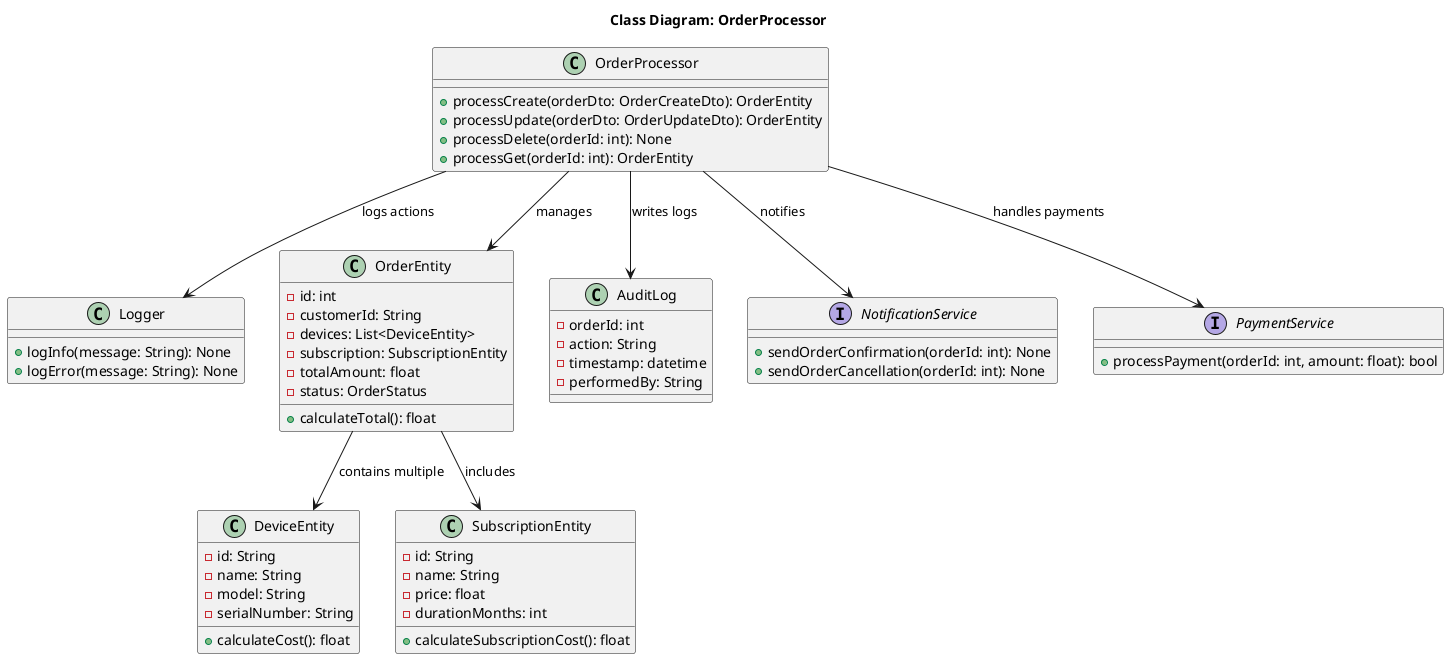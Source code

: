 @startuml
title Class Diagram: OrderProcessor


    ' Основной класс OrderProcessor
class OrderProcessor {
    + processCreate(orderDto: OrderCreateDto): OrderEntity
    + processUpdate(orderDto: OrderUpdateDto): OrderEntity
    + processDelete(orderId: int): None
    + processGet(orderId: int): OrderEntity
}

' Логирование
class Logger {
    + logInfo(message: String): None
    + logError(message: String): None
}


' Бизнес-модель заказа
class OrderEntity {
    - id: int
    - customerId: String
    - devices: List<DeviceEntity>
    - subscription: SubscriptionEntity
    - totalAmount: float
    - status: OrderStatus
    + calculateTotal(): float
}

' Бизнес-модель устройства
class DeviceEntity {
    - id: String
    - name: String
    - model: String
    - serialNumber: String
    + calculateCost(): float
}

' Бизнес-модель подписки
class SubscriptionEntity {
    - id: String
    - name: String
    - price: float
    - durationMonths: int
    + calculateSubscriptionCost(): float
}

    ' История изменений заказов
    class AuditLog {
        - orderId: int
        - action: String
        - timestamp: datetime
        - performedBy: String
    }


    ' Сервис уведомлений
interface NotificationService {
    + sendOrderConfirmation(orderId: int): None
    + sendOrderCancellation(orderId: int): None
}

' Платёжный сервис
interface PaymentService {
    + processPayment(orderId: int, amount: float): bool
}


' Связи внутри OrderProcessor
OrderProcessor --> OrderEntity : "manages"
OrderProcessor --> Logger : "logs actions"
OrderProcessor --> NotificationService : "notifies"
OrderProcessor --> PaymentService : "handles payments"
OrderEntity --> DeviceEntity : "contains multiple"
OrderEntity --> SubscriptionEntity : "includes"
OrderProcessor --> AuditLog : "writes logs"
@enduml
